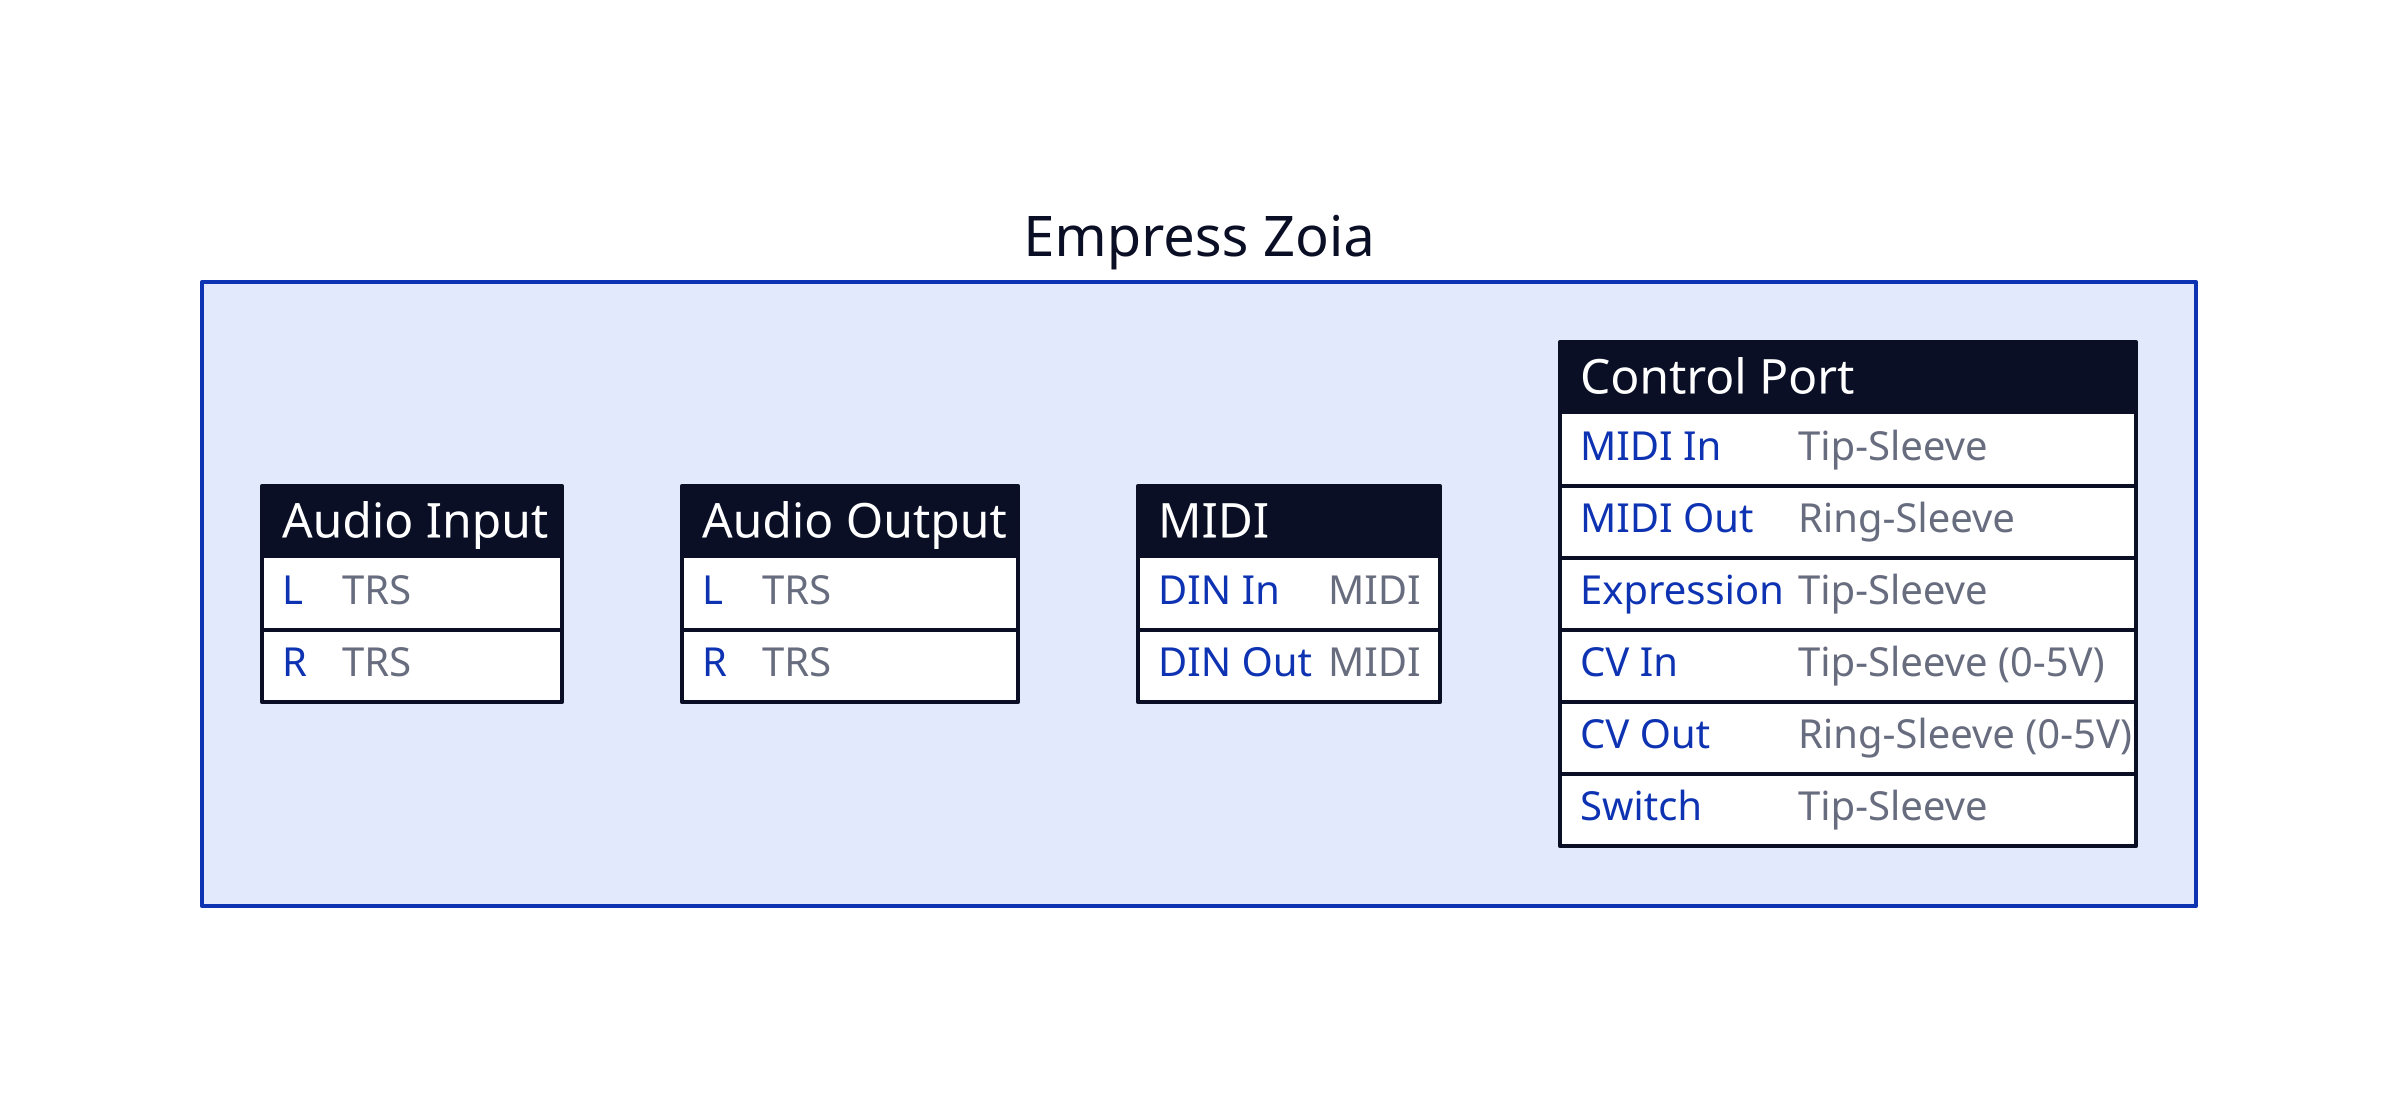 Empress Zoia: {
    label: Empress Zoia
    Input: {
      label: Audio Input
      shape: "sql_table"
      L: TRS
      R: TRS
    }
    Output: {
      label: Audio Output
      shape: "sql_table"
      L: TRS
      R: TRS
    }
    MIDI: {
      shape: "sql_table"
      DIN In: MIDI
      DIN Out: MIDI
    }
    Control: {
      label: Control Port
      shape: "sql_table"
      MIDI In: Tip-Sleeve
      MIDI Out: Ring-Sleeve
      Expression: Tip-Sleeve
      CV In: Tip-Sleeve (0-5V)
      CV Out: Ring-Sleeve (0-5V)
      Switch: Tip-Sleeve
    }
  }
  
  